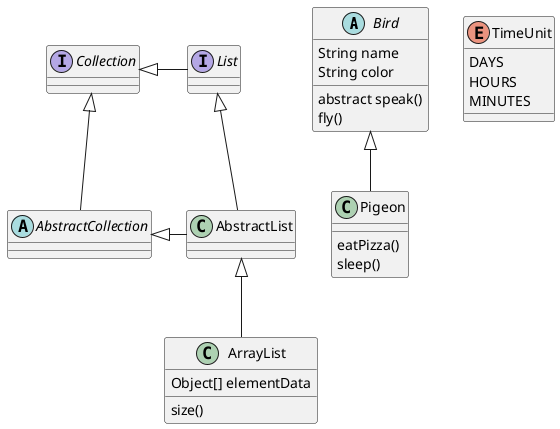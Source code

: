 @startuml
'https://plantuml.com/class-diagram

abstract class Bird {
   String name
   String color
   abstract speak()
   fly()
 }

class Pigeon {
    eatPizza()
    sleep()
}


Bird <|-- Pigeon

abstract AbstractCollection
interface List
interface Collection

List <|-- AbstractList
Collection <|-- AbstractCollection

Collection <|- List
AbstractCollection <|- AbstractList
AbstractList <|-- ArrayList

class ArrayList {
Object[] elementData
size()
}

enum TimeUnit {
DAYS
HOURS
MINUTES
}

@enduml